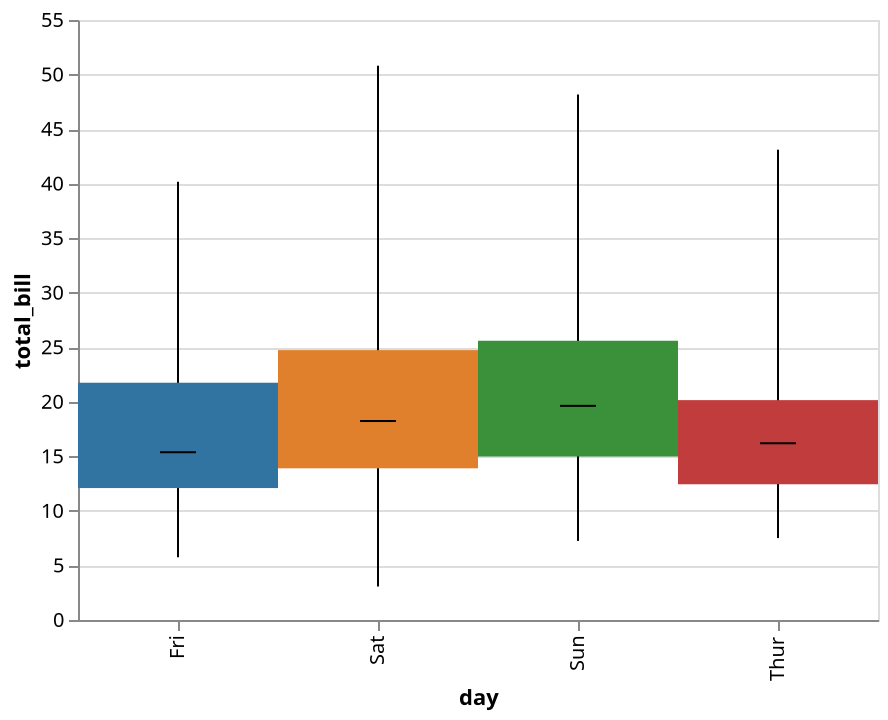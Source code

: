 {
  "$schema": "https://vega.github.io/schema/vega-lite/v5.json",
  "config": {
    "range": {
      "category": [
        "rgba(49,115,161,1)",
        "rgba(224,128,44,1)",
        "rgba(58,145,58,1)",
        "rgba(192,60,61,1)",
        "rgba(147,113,178,1)",
        "rgba(131,91,83,1)",
        "rgba(213,132,188,1)",
        "rgba(127,127,127,1)",
        "rgba(168,169,53,1)",
        "rgba(45,171,184,1)"
      ]
    },
    "view": {
      "height": 300,
      "width": 400
    }
  },
  "data": {
    "values": [
      {
        "day": "Sun",
        "sex": "Female",
        "size": 2,
        "smoker": "No",
        "time": "Dinner",
        "tip": 1.01,
        "total_bill": 16.99
      },
      {
        "day": "Sun",
        "sex": "Male",
        "size": 3,
        "smoker": "No",
        "time": "Dinner",
        "tip": 1.66,
        "total_bill": 10.34
      },
      {
        "day": "Sun",
        "sex": "Male",
        "size": 3,
        "smoker": "No",
        "time": "Dinner",
        "tip": 3.5,
        "total_bill": 21.01
      },
      {
        "day": "Sun",
        "sex": "Male",
        "size": 2,
        "smoker": "No",
        "time": "Dinner",
        "tip": 3.31,
        "total_bill": 23.68
      },
      {
        "day": "Sun",
        "sex": "Female",
        "size": 4,
        "smoker": "No",
        "time": "Dinner",
        "tip": 3.61,
        "total_bill": 24.59
      },
      {
        "day": "Sun",
        "sex": "Male",
        "size": 4,
        "smoker": "No",
        "time": "Dinner",
        "tip": 4.71,
        "total_bill": 25.29
      },
      {
        "day": "Sun",
        "sex": "Male",
        "size": 2,
        "smoker": "No",
        "time": "Dinner",
        "tip": 2,
        "total_bill": 8.77
      },
      {
        "day": "Sun",
        "sex": "Male",
        "size": 4,
        "smoker": "No",
        "time": "Dinner",
        "tip": 3.12,
        "total_bill": 26.88
      },
      {
        "day": "Sun",
        "sex": "Male",
        "size": 2,
        "smoker": "No",
        "time": "Dinner",
        "tip": 1.96,
        "total_bill": 15.04
      },
      {
        "day": "Sun",
        "sex": "Male",
        "size": 2,
        "smoker": "No",
        "time": "Dinner",
        "tip": 3.23,
        "total_bill": 14.78
      },
      {
        "day": "Sun",
        "sex": "Male",
        "size": 2,
        "smoker": "No",
        "time": "Dinner",
        "tip": 1.71,
        "total_bill": 10.27
      },
      {
        "day": "Sun",
        "sex": "Female",
        "size": 4,
        "smoker": "No",
        "time": "Dinner",
        "tip": 5,
        "total_bill": 35.26
      },
      {
        "day": "Sun",
        "sex": "Male",
        "size": 2,
        "smoker": "No",
        "time": "Dinner",
        "tip": 1.57,
        "total_bill": 15.42
      },
      {
        "day": "Sun",
        "sex": "Male",
        "size": 4,
        "smoker": "No",
        "time": "Dinner",
        "tip": 3,
        "total_bill": 18.43
      },
      {
        "day": "Sun",
        "sex": "Female",
        "size": 2,
        "smoker": "No",
        "time": "Dinner",
        "tip": 3.02,
        "total_bill": 14.83
      },
      {
        "day": "Sun",
        "sex": "Male",
        "size": 2,
        "smoker": "No",
        "time": "Dinner",
        "tip": 3.92,
        "total_bill": 21.58
      },
      {
        "day": "Sun",
        "sex": "Female",
        "size": 3,
        "smoker": "No",
        "time": "Dinner",
        "tip": 1.67,
        "total_bill": 10.33
      },
      {
        "day": "Sun",
        "sex": "Male",
        "size": 3,
        "smoker": "No",
        "time": "Dinner",
        "tip": 3.71,
        "total_bill": 16.29
      },
      {
        "day": "Sun",
        "sex": "Female",
        "size": 3,
        "smoker": "No",
        "time": "Dinner",
        "tip": 3.5,
        "total_bill": 16.97
      },
      {
        "day": "Sat",
        "sex": "Male",
        "size": 3,
        "smoker": "No",
        "time": "Dinner",
        "tip": 3.35,
        "total_bill": 20.65
      },
      {
        "day": "Sat",
        "sex": "Male",
        "size": 2,
        "smoker": "No",
        "time": "Dinner",
        "tip": 4.08,
        "total_bill": 17.92
      },
      {
        "day": "Sat",
        "sex": "Female",
        "size": 2,
        "smoker": "No",
        "time": "Dinner",
        "tip": 2.75,
        "total_bill": 20.29
      },
      {
        "day": "Sat",
        "sex": "Female",
        "size": 2,
        "smoker": "No",
        "time": "Dinner",
        "tip": 2.23,
        "total_bill": 15.77
      },
      {
        "day": "Sat",
        "sex": "Male",
        "size": 4,
        "smoker": "No",
        "time": "Dinner",
        "tip": 7.58,
        "total_bill": 39.42
      },
      {
        "day": "Sat",
        "sex": "Male",
        "size": 2,
        "smoker": "No",
        "time": "Dinner",
        "tip": 3.18,
        "total_bill": 19.82
      },
      {
        "day": "Sat",
        "sex": "Male",
        "size": 4,
        "smoker": "No",
        "time": "Dinner",
        "tip": 2.34,
        "total_bill": 17.81
      },
      {
        "day": "Sat",
        "sex": "Male",
        "size": 2,
        "smoker": "No",
        "time": "Dinner",
        "tip": 2,
        "total_bill": 13.37
      },
      {
        "day": "Sat",
        "sex": "Male",
        "size": 2,
        "smoker": "No",
        "time": "Dinner",
        "tip": 2,
        "total_bill": 12.69
      },
      {
        "day": "Sat",
        "sex": "Male",
        "size": 2,
        "smoker": "No",
        "time": "Dinner",
        "tip": 4.3,
        "total_bill": 21.7
      },
      {
        "day": "Sat",
        "sex": "Female",
        "size": 2,
        "smoker": "No",
        "time": "Dinner",
        "tip": 3,
        "total_bill": 19.65
      },
      {
        "day": "Sat",
        "sex": "Male",
        "size": 2,
        "smoker": "No",
        "time": "Dinner",
        "tip": 1.45,
        "total_bill": 9.55
      },
      {
        "day": "Sat",
        "sex": "Male",
        "size": 4,
        "smoker": "No",
        "time": "Dinner",
        "tip": 2.5,
        "total_bill": 18.35
      },
      {
        "day": "Sat",
        "sex": "Female",
        "size": 2,
        "smoker": "No",
        "time": "Dinner",
        "tip": 3,
        "total_bill": 15.06
      },
      {
        "day": "Sat",
        "sex": "Female",
        "size": 4,
        "smoker": "No",
        "time": "Dinner",
        "tip": 2.45,
        "total_bill": 20.69
      },
      {
        "day": "Sat",
        "sex": "Male",
        "size": 2,
        "smoker": "No",
        "time": "Dinner",
        "tip": 3.27,
        "total_bill": 17.78
      },
      {
        "day": "Sat",
        "sex": "Male",
        "size": 3,
        "smoker": "No",
        "time": "Dinner",
        "tip": 3.6,
        "total_bill": 24.06
      },
      {
        "day": "Sat",
        "sex": "Male",
        "size": 3,
        "smoker": "No",
        "time": "Dinner",
        "tip": 2,
        "total_bill": 16.31
      },
      {
        "day": "Sat",
        "sex": "Female",
        "size": 3,
        "smoker": "No",
        "time": "Dinner",
        "tip": 3.07,
        "total_bill": 16.93
      },
      {
        "day": "Sat",
        "sex": "Male",
        "size": 3,
        "smoker": "No",
        "time": "Dinner",
        "tip": 2.31,
        "total_bill": 18.69
      },
      {
        "day": "Sat",
        "sex": "Male",
        "size": 3,
        "smoker": "No",
        "time": "Dinner",
        "tip": 5,
        "total_bill": 31.27
      },
      {
        "day": "Sat",
        "sex": "Male",
        "size": 3,
        "smoker": "No",
        "time": "Dinner",
        "tip": 2.24,
        "total_bill": 16.04
      },
      {
        "day": "Sun",
        "sex": "Male",
        "size": 2,
        "smoker": "No",
        "time": "Dinner",
        "tip": 2.54,
        "total_bill": 17.46
      },
      {
        "day": "Sun",
        "sex": "Male",
        "size": 2,
        "smoker": "No",
        "time": "Dinner",
        "tip": 3.06,
        "total_bill": 13.94
      },
      {
        "day": "Sun",
        "sex": "Male",
        "size": 2,
        "smoker": "No",
        "time": "Dinner",
        "tip": 1.32,
        "total_bill": 9.68
      },
      {
        "day": "Sun",
        "sex": "Male",
        "size": 4,
        "smoker": "No",
        "time": "Dinner",
        "tip": 5.6,
        "total_bill": 30.4
      },
      {
        "day": "Sun",
        "sex": "Male",
        "size": 2,
        "smoker": "No",
        "time": "Dinner",
        "tip": 3,
        "total_bill": 18.29
      },
      {
        "day": "Sun",
        "sex": "Male",
        "size": 2,
        "smoker": "No",
        "time": "Dinner",
        "tip": 5,
        "total_bill": 22.23
      },
      {
        "day": "Sun",
        "sex": "Male",
        "size": 4,
        "smoker": "No",
        "time": "Dinner",
        "tip": 6,
        "total_bill": 32.4
      },
      {
        "day": "Sun",
        "sex": "Male",
        "size": 3,
        "smoker": "No",
        "time": "Dinner",
        "tip": 2.05,
        "total_bill": 28.55
      },
      {
        "day": "Sun",
        "sex": "Male",
        "size": 2,
        "smoker": "No",
        "time": "Dinner",
        "tip": 3,
        "total_bill": 18.04
      },
      {
        "day": "Sun",
        "sex": "Male",
        "size": 2,
        "smoker": "No",
        "time": "Dinner",
        "tip": 2.5,
        "total_bill": 12.54
      },
      {
        "day": "Sun",
        "sex": "Female",
        "size": 2,
        "smoker": "No",
        "time": "Dinner",
        "tip": 2.6,
        "total_bill": 10.29
      },
      {
        "day": "Sun",
        "sex": "Female",
        "size": 4,
        "smoker": "No",
        "time": "Dinner",
        "tip": 5.2,
        "total_bill": 34.81
      },
      {
        "day": "Sun",
        "sex": "Male",
        "size": 2,
        "smoker": "No",
        "time": "Dinner",
        "tip": 1.56,
        "total_bill": 9.94
      },
      {
        "day": "Sun",
        "sex": "Male",
        "size": 4,
        "smoker": "No",
        "time": "Dinner",
        "tip": 4.34,
        "total_bill": 25.56
      },
      {
        "day": "Sun",
        "sex": "Male",
        "size": 2,
        "smoker": "No",
        "time": "Dinner",
        "tip": 3.51,
        "total_bill": 19.49
      },
      {
        "day": "Sat",
        "sex": "Male",
        "size": 4,
        "smoker": "Yes",
        "time": "Dinner",
        "tip": 3,
        "total_bill": 38.01
      },
      {
        "day": "Sat",
        "sex": "Female",
        "size": 2,
        "smoker": "No",
        "time": "Dinner",
        "tip": 1.5,
        "total_bill": 26.41
      },
      {
        "day": "Sat",
        "sex": "Male",
        "size": 2,
        "smoker": "Yes",
        "time": "Dinner",
        "tip": 1.76,
        "total_bill": 11.24
      },
      {
        "day": "Sat",
        "sex": "Male",
        "size": 4,
        "smoker": "No",
        "time": "Dinner",
        "tip": 6.73,
        "total_bill": 48.27
      },
      {
        "day": "Sat",
        "sex": "Male",
        "size": 2,
        "smoker": "Yes",
        "time": "Dinner",
        "tip": 3.21,
        "total_bill": 20.29
      },
      {
        "day": "Sat",
        "sex": "Male",
        "size": 2,
        "smoker": "Yes",
        "time": "Dinner",
        "tip": 2,
        "total_bill": 13.81
      },
      {
        "day": "Sat",
        "sex": "Male",
        "size": 2,
        "smoker": "Yes",
        "time": "Dinner",
        "tip": 1.98,
        "total_bill": 11.02
      },
      {
        "day": "Sat",
        "sex": "Male",
        "size": 4,
        "smoker": "Yes",
        "time": "Dinner",
        "tip": 3.76,
        "total_bill": 18.29
      },
      {
        "day": "Sat",
        "sex": "Male",
        "size": 3,
        "smoker": "No",
        "time": "Dinner",
        "tip": 2.64,
        "total_bill": 17.59
      },
      {
        "day": "Sat",
        "sex": "Male",
        "size": 3,
        "smoker": "No",
        "time": "Dinner",
        "tip": 3.15,
        "total_bill": 20.08
      },
      {
        "day": "Sat",
        "sex": "Female",
        "size": 2,
        "smoker": "No",
        "time": "Dinner",
        "tip": 2.47,
        "total_bill": 16.45
      },
      {
        "day": "Sat",
        "sex": "Female",
        "size": 1,
        "smoker": "Yes",
        "time": "Dinner",
        "tip": 1,
        "total_bill": 3.07
      },
      {
        "day": "Sat",
        "sex": "Male",
        "size": 2,
        "smoker": "No",
        "time": "Dinner",
        "tip": 2.01,
        "total_bill": 20.23
      },
      {
        "day": "Sat",
        "sex": "Male",
        "size": 2,
        "smoker": "Yes",
        "time": "Dinner",
        "tip": 2.09,
        "total_bill": 15.01
      },
      {
        "day": "Sat",
        "sex": "Male",
        "size": 2,
        "smoker": "No",
        "time": "Dinner",
        "tip": 1.97,
        "total_bill": 12.02
      },
      {
        "day": "Sat",
        "sex": "Female",
        "size": 3,
        "smoker": "No",
        "time": "Dinner",
        "tip": 3,
        "total_bill": 17.07
      },
      {
        "day": "Sat",
        "sex": "Female",
        "size": 2,
        "smoker": "Yes",
        "time": "Dinner",
        "tip": 3.14,
        "total_bill": 26.86
      },
      {
        "day": "Sat",
        "sex": "Female",
        "size": 2,
        "smoker": "Yes",
        "time": "Dinner",
        "tip": 5,
        "total_bill": 25.28
      },
      {
        "day": "Sat",
        "sex": "Female",
        "size": 2,
        "smoker": "No",
        "time": "Dinner",
        "tip": 2.2,
        "total_bill": 14.73
      },
      {
        "day": "Sat",
        "sex": "Male",
        "size": 2,
        "smoker": "No",
        "time": "Dinner",
        "tip": 1.25,
        "total_bill": 10.51
      },
      {
        "day": "Sat",
        "sex": "Male",
        "size": 2,
        "smoker": "Yes",
        "time": "Dinner",
        "tip": 3.08,
        "total_bill": 17.92
      },
      {
        "day": "Thur",
        "sex": "Male",
        "size": 4,
        "smoker": "No",
        "time": "Lunch",
        "tip": 4,
        "total_bill": 27.2
      },
      {
        "day": "Thur",
        "sex": "Male",
        "size": 2,
        "smoker": "No",
        "time": "Lunch",
        "tip": 3,
        "total_bill": 22.76
      },
      {
        "day": "Thur",
        "sex": "Male",
        "size": 2,
        "smoker": "No",
        "time": "Lunch",
        "tip": 2.71,
        "total_bill": 17.29
      },
      {
        "day": "Thur",
        "sex": "Male",
        "size": 2,
        "smoker": "Yes",
        "time": "Lunch",
        "tip": 3,
        "total_bill": 19.44
      },
      {
        "day": "Thur",
        "sex": "Male",
        "size": 2,
        "smoker": "No",
        "time": "Lunch",
        "tip": 3.4,
        "total_bill": 16.66
      },
      {
        "day": "Thur",
        "sex": "Female",
        "size": 1,
        "smoker": "No",
        "time": "Lunch",
        "tip": 1.83,
        "total_bill": 10.07
      },
      {
        "day": "Thur",
        "sex": "Male",
        "size": 2,
        "smoker": "Yes",
        "time": "Lunch",
        "tip": 5,
        "total_bill": 32.68
      },
      {
        "day": "Thur",
        "sex": "Male",
        "size": 2,
        "smoker": "No",
        "time": "Lunch",
        "tip": 2.03,
        "total_bill": 15.98
      },
      {
        "day": "Thur",
        "sex": "Female",
        "size": 4,
        "smoker": "No",
        "time": "Lunch",
        "tip": 5.17,
        "total_bill": 34.83
      },
      {
        "day": "Thur",
        "sex": "Male",
        "size": 2,
        "smoker": "No",
        "time": "Lunch",
        "tip": 2,
        "total_bill": 13.03
      },
      {
        "day": "Thur",
        "sex": "Male",
        "size": 2,
        "smoker": "No",
        "time": "Lunch",
        "tip": 4,
        "total_bill": 18.28
      },
      {
        "day": "Thur",
        "sex": "Male",
        "size": 2,
        "smoker": "No",
        "time": "Lunch",
        "tip": 5.85,
        "total_bill": 24.71
      },
      {
        "day": "Thur",
        "sex": "Male",
        "size": 2,
        "smoker": "No",
        "time": "Lunch",
        "tip": 3,
        "total_bill": 21.16
      },
      {
        "day": "Fri",
        "sex": "Male",
        "size": 2,
        "smoker": "Yes",
        "time": "Dinner",
        "tip": 3,
        "total_bill": 28.97
      },
      {
        "day": "Fri",
        "sex": "Male",
        "size": 2,
        "smoker": "No",
        "time": "Dinner",
        "tip": 3.5,
        "total_bill": 22.49
      },
      {
        "day": "Fri",
        "sex": "Female",
        "size": 2,
        "smoker": "Yes",
        "time": "Dinner",
        "tip": 1,
        "total_bill": 5.75
      },
      {
        "day": "Fri",
        "sex": "Female",
        "size": 2,
        "smoker": "Yes",
        "time": "Dinner",
        "tip": 4.3,
        "total_bill": 16.32
      },
      {
        "day": "Fri",
        "sex": "Female",
        "size": 2,
        "smoker": "No",
        "time": "Dinner",
        "tip": 3.25,
        "total_bill": 22.75
      },
      {
        "day": "Fri",
        "sex": "Male",
        "size": 4,
        "smoker": "Yes",
        "time": "Dinner",
        "tip": 4.73,
        "total_bill": 40.17
      },
      {
        "day": "Fri",
        "sex": "Male",
        "size": 2,
        "smoker": "Yes",
        "time": "Dinner",
        "tip": 4,
        "total_bill": 27.28
      },
      {
        "day": "Fri",
        "sex": "Male",
        "size": 2,
        "smoker": "Yes",
        "time": "Dinner",
        "tip": 1.5,
        "total_bill": 12.03
      },
      {
        "day": "Fri",
        "sex": "Male",
        "size": 2,
        "smoker": "Yes",
        "time": "Dinner",
        "tip": 3,
        "total_bill": 21.01
      },
      {
        "day": "Fri",
        "sex": "Male",
        "size": 2,
        "smoker": "No",
        "time": "Dinner",
        "tip": 1.5,
        "total_bill": 12.46
      },
      {
        "day": "Fri",
        "sex": "Female",
        "size": 2,
        "smoker": "Yes",
        "time": "Dinner",
        "tip": 2.5,
        "total_bill": 11.35
      },
      {
        "day": "Fri",
        "sex": "Female",
        "size": 2,
        "smoker": "Yes",
        "time": "Dinner",
        "tip": 3,
        "total_bill": 15.38
      },
      {
        "day": "Sat",
        "sex": "Female",
        "size": 3,
        "smoker": "Yes",
        "time": "Dinner",
        "tip": 2.5,
        "total_bill": 44.3
      },
      {
        "day": "Sat",
        "sex": "Female",
        "size": 2,
        "smoker": "Yes",
        "time": "Dinner",
        "tip": 3.48,
        "total_bill": 22.42
      },
      {
        "day": "Sat",
        "sex": "Female",
        "size": 2,
        "smoker": "No",
        "time": "Dinner",
        "tip": 4.08,
        "total_bill": 20.92
      },
      {
        "day": "Sat",
        "sex": "Male",
        "size": 2,
        "smoker": "Yes",
        "time": "Dinner",
        "tip": 1.64,
        "total_bill": 15.36
      },
      {
        "day": "Sat",
        "sex": "Male",
        "size": 2,
        "smoker": "Yes",
        "time": "Dinner",
        "tip": 4.06,
        "total_bill": 20.49
      },
      {
        "day": "Sat",
        "sex": "Male",
        "size": 2,
        "smoker": "Yes",
        "time": "Dinner",
        "tip": 4.29,
        "total_bill": 25.21
      },
      {
        "day": "Sat",
        "sex": "Male",
        "size": 2,
        "smoker": "No",
        "time": "Dinner",
        "tip": 3.76,
        "total_bill": 18.24
      },
      {
        "day": "Sat",
        "sex": "Female",
        "size": 2,
        "smoker": "Yes",
        "time": "Dinner",
        "tip": 4,
        "total_bill": 14.31
      },
      {
        "day": "Sat",
        "sex": "Male",
        "size": 2,
        "smoker": "No",
        "time": "Dinner",
        "tip": 3,
        "total_bill": 14
      },
      {
        "day": "Sat",
        "sex": "Female",
        "size": 1,
        "smoker": "No",
        "time": "Dinner",
        "tip": 1,
        "total_bill": 7.25
      },
      {
        "day": "Sun",
        "sex": "Male",
        "size": 3,
        "smoker": "No",
        "time": "Dinner",
        "tip": 4,
        "total_bill": 38.07
      },
      {
        "day": "Sun",
        "sex": "Male",
        "size": 2,
        "smoker": "No",
        "time": "Dinner",
        "tip": 2.55,
        "total_bill": 23.95
      },
      {
        "day": "Sun",
        "sex": "Female",
        "size": 3,
        "smoker": "No",
        "time": "Dinner",
        "tip": 4,
        "total_bill": 25.71
      },
      {
        "day": "Sun",
        "sex": "Female",
        "size": 2,
        "smoker": "No",
        "time": "Dinner",
        "tip": 3.5,
        "total_bill": 17.31
      },
      {
        "day": "Sun",
        "sex": "Male",
        "size": 4,
        "smoker": "No",
        "time": "Dinner",
        "tip": 5.07,
        "total_bill": 29.93
      },
      {
        "day": "Thur",
        "sex": "Female",
        "size": 2,
        "smoker": "No",
        "time": "Lunch",
        "tip": 1.5,
        "total_bill": 10.65
      },
      {
        "day": "Thur",
        "sex": "Female",
        "size": 2,
        "smoker": "No",
        "time": "Lunch",
        "tip": 1.8,
        "total_bill": 12.43
      },
      {
        "day": "Thur",
        "sex": "Female",
        "size": 4,
        "smoker": "No",
        "time": "Lunch",
        "tip": 2.92,
        "total_bill": 24.08
      },
      {
        "day": "Thur",
        "sex": "Male",
        "size": 2,
        "smoker": "No",
        "time": "Lunch",
        "tip": 2.31,
        "total_bill": 11.69
      },
      {
        "day": "Thur",
        "sex": "Female",
        "size": 2,
        "smoker": "No",
        "time": "Lunch",
        "tip": 1.68,
        "total_bill": 13.42
      },
      {
        "day": "Thur",
        "sex": "Male",
        "size": 2,
        "smoker": "No",
        "time": "Lunch",
        "tip": 2.5,
        "total_bill": 14.26
      },
      {
        "day": "Thur",
        "sex": "Male",
        "size": 2,
        "smoker": "No",
        "time": "Lunch",
        "tip": 2,
        "total_bill": 15.95
      },
      {
        "day": "Thur",
        "sex": "Female",
        "size": 2,
        "smoker": "No",
        "time": "Lunch",
        "tip": 2.52,
        "total_bill": 12.48
      },
      {
        "day": "Thur",
        "sex": "Female",
        "size": 6,
        "smoker": "No",
        "time": "Lunch",
        "tip": 4.2,
        "total_bill": 29.8
      },
      {
        "day": "Thur",
        "sex": "Male",
        "size": 2,
        "smoker": "No",
        "time": "Lunch",
        "tip": 1.48,
        "total_bill": 8.52
      },
      {
        "day": "Thur",
        "sex": "Female",
        "size": 2,
        "smoker": "No",
        "time": "Lunch",
        "tip": 2,
        "total_bill": 14.52
      },
      {
        "day": "Thur",
        "sex": "Female",
        "size": 2,
        "smoker": "No",
        "time": "Lunch",
        "tip": 2,
        "total_bill": 11.38
      },
      {
        "day": "Thur",
        "sex": "Male",
        "size": 3,
        "smoker": "No",
        "time": "Lunch",
        "tip": 2.18,
        "total_bill": 22.82
      },
      {
        "day": "Thur",
        "sex": "Male",
        "size": 2,
        "smoker": "No",
        "time": "Lunch",
        "tip": 1.5,
        "total_bill": 19.08
      },
      {
        "day": "Thur",
        "sex": "Female",
        "size": 2,
        "smoker": "No",
        "time": "Lunch",
        "tip": 2.83,
        "total_bill": 20.27
      },
      {
        "day": "Thur",
        "sex": "Female",
        "size": 2,
        "smoker": "No",
        "time": "Lunch",
        "tip": 1.5,
        "total_bill": 11.17
      },
      {
        "day": "Thur",
        "sex": "Female",
        "size": 2,
        "smoker": "No",
        "time": "Lunch",
        "tip": 2,
        "total_bill": 12.26
      },
      {
        "day": "Thur",
        "sex": "Female",
        "size": 2,
        "smoker": "No",
        "time": "Lunch",
        "tip": 3.25,
        "total_bill": 18.26
      },
      {
        "day": "Thur",
        "sex": "Female",
        "size": 2,
        "smoker": "No",
        "time": "Lunch",
        "tip": 1.25,
        "total_bill": 8.51
      },
      {
        "day": "Thur",
        "sex": "Female",
        "size": 2,
        "smoker": "No",
        "time": "Lunch",
        "tip": 2,
        "total_bill": 10.33
      },
      {
        "day": "Thur",
        "sex": "Female",
        "size": 2,
        "smoker": "No",
        "time": "Lunch",
        "tip": 2,
        "total_bill": 14.15
      },
      {
        "day": "Thur",
        "sex": "Male",
        "size": 2,
        "smoker": "Yes",
        "time": "Lunch",
        "tip": 2,
        "total_bill": 16
      },
      {
        "day": "Thur",
        "sex": "Female",
        "size": 2,
        "smoker": "No",
        "time": "Lunch",
        "tip": 2.75,
        "total_bill": 13.16
      },
      {
        "day": "Thur",
        "sex": "Female",
        "size": 2,
        "smoker": "No",
        "time": "Lunch",
        "tip": 3.5,
        "total_bill": 17.47
      },
      {
        "day": "Thur",
        "sex": "Male",
        "size": 6,
        "smoker": "No",
        "time": "Lunch",
        "tip": 6.7,
        "total_bill": 34.3
      },
      {
        "day": "Thur",
        "sex": "Male",
        "size": 5,
        "smoker": "No",
        "time": "Lunch",
        "tip": 5,
        "total_bill": 41.19
      },
      {
        "day": "Thur",
        "sex": "Female",
        "size": 6,
        "smoker": "No",
        "time": "Lunch",
        "tip": 5,
        "total_bill": 27.05
      },
      {
        "day": "Thur",
        "sex": "Female",
        "size": 2,
        "smoker": "No",
        "time": "Lunch",
        "tip": 2.3,
        "total_bill": 16.43
      },
      {
        "day": "Thur",
        "sex": "Female",
        "size": 2,
        "smoker": "No",
        "time": "Lunch",
        "tip": 1.5,
        "total_bill": 8.35
      },
      {
        "day": "Thur",
        "sex": "Female",
        "size": 3,
        "smoker": "No",
        "time": "Lunch",
        "tip": 1.36,
        "total_bill": 18.64
      },
      {
        "day": "Thur",
        "sex": "Female",
        "size": 2,
        "smoker": "No",
        "time": "Lunch",
        "tip": 1.63,
        "total_bill": 11.87
      },
      {
        "day": "Thur",
        "sex": "Male",
        "size": 2,
        "smoker": "No",
        "time": "Lunch",
        "tip": 1.73,
        "total_bill": 9.78
      },
      {
        "day": "Thur",
        "sex": "Male",
        "size": 2,
        "smoker": "No",
        "time": "Lunch",
        "tip": 2,
        "total_bill": 7.51
      },
      {
        "day": "Sun",
        "sex": "Male",
        "size": 2,
        "smoker": "No",
        "time": "Dinner",
        "tip": 2.5,
        "total_bill": 14.07
      },
      {
        "day": "Sun",
        "sex": "Male",
        "size": 2,
        "smoker": "No",
        "time": "Dinner",
        "tip": 2,
        "total_bill": 13.13
      },
      {
        "day": "Sun",
        "sex": "Male",
        "size": 3,
        "smoker": "No",
        "time": "Dinner",
        "tip": 2.74,
        "total_bill": 17.26
      },
      {
        "day": "Sun",
        "sex": "Male",
        "size": 4,
        "smoker": "No",
        "time": "Dinner",
        "tip": 2,
        "total_bill": 24.55
      },
      {
        "day": "Sun",
        "sex": "Male",
        "size": 4,
        "smoker": "No",
        "time": "Dinner",
        "tip": 2,
        "total_bill": 19.77
      },
      {
        "day": "Sun",
        "sex": "Female",
        "size": 5,
        "smoker": "No",
        "time": "Dinner",
        "tip": 5.14,
        "total_bill": 29.85
      },
      {
        "day": "Sun",
        "sex": "Male",
        "size": 6,
        "smoker": "No",
        "time": "Dinner",
        "tip": 5,
        "total_bill": 48.17
      },
      {
        "day": "Sun",
        "sex": "Female",
        "size": 4,
        "smoker": "No",
        "time": "Dinner",
        "tip": 3.75,
        "total_bill": 25
      },
      {
        "day": "Sun",
        "sex": "Female",
        "size": 2,
        "smoker": "No",
        "time": "Dinner",
        "tip": 2.61,
        "total_bill": 13.39
      },
      {
        "day": "Sun",
        "sex": "Male",
        "size": 4,
        "smoker": "No",
        "time": "Dinner",
        "tip": 2,
        "total_bill": 16.49
      },
      {
        "day": "Sun",
        "sex": "Male",
        "size": 4,
        "smoker": "No",
        "time": "Dinner",
        "tip": 3.5,
        "total_bill": 21.5
      },
      {
        "day": "Sun",
        "sex": "Male",
        "size": 2,
        "smoker": "No",
        "time": "Dinner",
        "tip": 2.5,
        "total_bill": 12.66
      },
      {
        "day": "Sun",
        "sex": "Female",
        "size": 3,
        "smoker": "No",
        "time": "Dinner",
        "tip": 2,
        "total_bill": 16.21
      },
      {
        "day": "Sun",
        "sex": "Male",
        "size": 2,
        "smoker": "No",
        "time": "Dinner",
        "tip": 2,
        "total_bill": 13.81
      },
      {
        "day": "Sun",
        "sex": "Female",
        "size": 2,
        "smoker": "Yes",
        "time": "Dinner",
        "tip": 3,
        "total_bill": 17.51
      },
      {
        "day": "Sun",
        "sex": "Male",
        "size": 3,
        "smoker": "No",
        "time": "Dinner",
        "tip": 3.48,
        "total_bill": 24.52
      },
      {
        "day": "Sun",
        "sex": "Male",
        "size": 2,
        "smoker": "No",
        "time": "Dinner",
        "tip": 2.24,
        "total_bill": 20.76
      },
      {
        "day": "Sun",
        "sex": "Male",
        "size": 4,
        "smoker": "No",
        "time": "Dinner",
        "tip": 4.5,
        "total_bill": 31.71
      },
      {
        "day": "Sat",
        "sex": "Female",
        "size": 2,
        "smoker": "Yes",
        "time": "Dinner",
        "tip": 1.61,
        "total_bill": 10.59
      },
      {
        "day": "Sat",
        "sex": "Female",
        "size": 2,
        "smoker": "Yes",
        "time": "Dinner",
        "tip": 2,
        "total_bill": 10.63
      },
      {
        "day": "Sat",
        "sex": "Male",
        "size": 3,
        "smoker": "Yes",
        "time": "Dinner",
        "tip": 10,
        "total_bill": 50.81
      },
      {
        "day": "Sat",
        "sex": "Male",
        "size": 2,
        "smoker": "Yes",
        "time": "Dinner",
        "tip": 3.16,
        "total_bill": 15.81
      },
      {
        "day": "Sun",
        "sex": "Male",
        "size": 2,
        "smoker": "Yes",
        "time": "Dinner",
        "tip": 5.15,
        "total_bill": 7.25
      },
      {
        "day": "Sun",
        "sex": "Male",
        "size": 2,
        "smoker": "Yes",
        "time": "Dinner",
        "tip": 3.18,
        "total_bill": 31.85
      },
      {
        "day": "Sun",
        "sex": "Male",
        "size": 2,
        "smoker": "Yes",
        "time": "Dinner",
        "tip": 4,
        "total_bill": 16.82
      },
      {
        "day": "Sun",
        "sex": "Male",
        "size": 2,
        "smoker": "Yes",
        "time": "Dinner",
        "tip": 3.11,
        "total_bill": 32.9
      },
      {
        "day": "Sun",
        "sex": "Male",
        "size": 2,
        "smoker": "Yes",
        "time": "Dinner",
        "tip": 2,
        "total_bill": 17.89
      },
      {
        "day": "Sun",
        "sex": "Male",
        "size": 2,
        "smoker": "Yes",
        "time": "Dinner",
        "tip": 2,
        "total_bill": 14.48
      },
      {
        "day": "Sun",
        "sex": "Female",
        "size": 2,
        "smoker": "Yes",
        "time": "Dinner",
        "tip": 4,
        "total_bill": 9.6
      },
      {
        "day": "Sun",
        "sex": "Male",
        "size": 2,
        "smoker": "Yes",
        "time": "Dinner",
        "tip": 3.55,
        "total_bill": 34.63
      },
      {
        "day": "Sun",
        "sex": "Male",
        "size": 4,
        "smoker": "Yes",
        "time": "Dinner",
        "tip": 3.68,
        "total_bill": 34.65
      },
      {
        "day": "Sun",
        "sex": "Male",
        "size": 2,
        "smoker": "Yes",
        "time": "Dinner",
        "tip": 5.65,
        "total_bill": 23.33
      },
      {
        "day": "Sun",
        "sex": "Male",
        "size": 3,
        "smoker": "Yes",
        "time": "Dinner",
        "tip": 3.5,
        "total_bill": 45.35
      },
      {
        "day": "Sun",
        "sex": "Male",
        "size": 4,
        "smoker": "Yes",
        "time": "Dinner",
        "tip": 6.5,
        "total_bill": 23.17
      },
      {
        "day": "Sun",
        "sex": "Male",
        "size": 2,
        "smoker": "Yes",
        "time": "Dinner",
        "tip": 3,
        "total_bill": 40.55
      },
      {
        "day": "Sun",
        "sex": "Male",
        "size": 5,
        "smoker": "No",
        "time": "Dinner",
        "tip": 5,
        "total_bill": 20.69
      },
      {
        "day": "Sun",
        "sex": "Female",
        "size": 3,
        "smoker": "Yes",
        "time": "Dinner",
        "tip": 3.5,
        "total_bill": 20.9
      },
      {
        "day": "Sun",
        "sex": "Male",
        "size": 5,
        "smoker": "Yes",
        "time": "Dinner",
        "tip": 2,
        "total_bill": 30.46
      },
      {
        "day": "Sun",
        "sex": "Female",
        "size": 3,
        "smoker": "Yes",
        "time": "Dinner",
        "tip": 3.5,
        "total_bill": 18.15
      },
      {
        "day": "Sun",
        "sex": "Male",
        "size": 3,
        "smoker": "Yes",
        "time": "Dinner",
        "tip": 4,
        "total_bill": 23.1
      },
      {
        "day": "Sun",
        "sex": "Male",
        "size": 2,
        "smoker": "Yes",
        "time": "Dinner",
        "tip": 1.5,
        "total_bill": 15.69
      },
      {
        "day": "Thur",
        "sex": "Female",
        "size": 2,
        "smoker": "Yes",
        "time": "Lunch",
        "tip": 4.19,
        "total_bill": 19.81
      },
      {
        "day": "Thur",
        "sex": "Male",
        "size": 2,
        "smoker": "Yes",
        "time": "Lunch",
        "tip": 2.56,
        "total_bill": 28.44
      },
      {
        "day": "Thur",
        "sex": "Male",
        "size": 2,
        "smoker": "Yes",
        "time": "Lunch",
        "tip": 2.02,
        "total_bill": 15.48
      },
      {
        "day": "Thur",
        "sex": "Male",
        "size": 2,
        "smoker": "Yes",
        "time": "Lunch",
        "tip": 4,
        "total_bill": 16.58
      },
      {
        "day": "Thur",
        "sex": "Male",
        "size": 2,
        "smoker": "No",
        "time": "Lunch",
        "tip": 1.44,
        "total_bill": 7.56
      },
      {
        "day": "Thur",
        "sex": "Male",
        "size": 2,
        "smoker": "Yes",
        "time": "Lunch",
        "tip": 2,
        "total_bill": 10.34
      },
      {
        "day": "Thur",
        "sex": "Female",
        "size": 4,
        "smoker": "Yes",
        "time": "Lunch",
        "tip": 5,
        "total_bill": 43.11
      },
      {
        "day": "Thur",
        "sex": "Female",
        "size": 2,
        "smoker": "Yes",
        "time": "Lunch",
        "tip": 2,
        "total_bill": 13
      },
      {
        "day": "Thur",
        "sex": "Male",
        "size": 2,
        "smoker": "Yes",
        "time": "Lunch",
        "tip": 2,
        "total_bill": 13.51
      },
      {
        "day": "Thur",
        "sex": "Male",
        "size": 3,
        "smoker": "Yes",
        "time": "Lunch",
        "tip": 4,
        "total_bill": 18.71
      },
      {
        "day": "Thur",
        "sex": "Female",
        "size": 2,
        "smoker": "Yes",
        "time": "Lunch",
        "tip": 2.01,
        "total_bill": 12.74
      },
      {
        "day": "Thur",
        "sex": "Female",
        "size": 2,
        "smoker": "Yes",
        "time": "Lunch",
        "tip": 2,
        "total_bill": 13
      },
      {
        "day": "Thur",
        "sex": "Female",
        "size": 2,
        "smoker": "Yes",
        "time": "Lunch",
        "tip": 2.5,
        "total_bill": 16.4
      },
      {
        "day": "Thur",
        "sex": "Male",
        "size": 4,
        "smoker": "Yes",
        "time": "Lunch",
        "tip": 4,
        "total_bill": 20.53
      },
      {
        "day": "Thur",
        "sex": "Female",
        "size": 3,
        "smoker": "Yes",
        "time": "Lunch",
        "tip": 3.23,
        "total_bill": 16.47
      },
      {
        "day": "Sat",
        "sex": "Male",
        "size": 3,
        "smoker": "Yes",
        "time": "Dinner",
        "tip": 3.41,
        "total_bill": 26.59
      },
      {
        "day": "Sat",
        "sex": "Male",
        "size": 4,
        "smoker": "Yes",
        "time": "Dinner",
        "tip": 3,
        "total_bill": 38.73
      },
      {
        "day": "Sat",
        "sex": "Male",
        "size": 2,
        "smoker": "Yes",
        "time": "Dinner",
        "tip": 2.03,
        "total_bill": 24.27
      },
      {
        "day": "Sat",
        "sex": "Female",
        "size": 2,
        "smoker": "Yes",
        "time": "Dinner",
        "tip": 2.23,
        "total_bill": 12.76
      },
      {
        "day": "Sat",
        "sex": "Male",
        "size": 3,
        "smoker": "Yes",
        "time": "Dinner",
        "tip": 2,
        "total_bill": 30.06
      },
      {
        "day": "Sat",
        "sex": "Male",
        "size": 4,
        "smoker": "Yes",
        "time": "Dinner",
        "tip": 5.16,
        "total_bill": 25.89
      },
      {
        "day": "Sat",
        "sex": "Male",
        "size": 4,
        "smoker": "No",
        "time": "Dinner",
        "tip": 9,
        "total_bill": 48.33
      },
      {
        "day": "Sat",
        "sex": "Female",
        "size": 2,
        "smoker": "Yes",
        "time": "Dinner",
        "tip": 2.5,
        "total_bill": 13.27
      },
      {
        "day": "Sat",
        "sex": "Female",
        "size": 3,
        "smoker": "Yes",
        "time": "Dinner",
        "tip": 6.5,
        "total_bill": 28.17
      },
      {
        "day": "Sat",
        "sex": "Female",
        "size": 2,
        "smoker": "Yes",
        "time": "Dinner",
        "tip": 1.1,
        "total_bill": 12.9
      },
      {
        "day": "Sat",
        "sex": "Male",
        "size": 5,
        "smoker": "Yes",
        "time": "Dinner",
        "tip": 3,
        "total_bill": 28.15
      },
      {
        "day": "Sat",
        "sex": "Male",
        "size": 2,
        "smoker": "Yes",
        "time": "Dinner",
        "tip": 1.5,
        "total_bill": 11.59
      },
      {
        "day": "Sat",
        "sex": "Male",
        "size": 2,
        "smoker": "Yes",
        "time": "Dinner",
        "tip": 1.44,
        "total_bill": 7.74
      },
      {
        "day": "Sat",
        "sex": "Female",
        "size": 4,
        "smoker": "Yes",
        "time": "Dinner",
        "tip": 3.09,
        "total_bill": 30.14
      },
      {
        "day": "Fri",
        "sex": "Male",
        "size": 2,
        "smoker": "Yes",
        "time": "Lunch",
        "tip": 2.2,
        "total_bill": 12.16
      },
      {
        "day": "Fri",
        "sex": "Female",
        "size": 2,
        "smoker": "Yes",
        "time": "Lunch",
        "tip": 3.48,
        "total_bill": 13.42
      },
      {
        "day": "Fri",
        "sex": "Male",
        "size": 1,
        "smoker": "Yes",
        "time": "Lunch",
        "tip": 1.92,
        "total_bill": 8.58
      },
      {
        "day": "Fri",
        "sex": "Female",
        "size": 3,
        "smoker": "No",
        "time": "Lunch",
        "tip": 3,
        "total_bill": 15.98
      },
      {
        "day": "Fri",
        "sex": "Male",
        "size": 2,
        "smoker": "Yes",
        "time": "Lunch",
        "tip": 1.58,
        "total_bill": 13.42
      },
      {
        "day": "Fri",
        "sex": "Female",
        "size": 2,
        "smoker": "Yes",
        "time": "Lunch",
        "tip": 2.5,
        "total_bill": 16.27
      },
      {
        "day": "Fri",
        "sex": "Female",
        "size": 2,
        "smoker": "Yes",
        "time": "Lunch",
        "tip": 2,
        "total_bill": 10.09
      },
      {
        "day": "Sat",
        "sex": "Male",
        "size": 4,
        "smoker": "No",
        "time": "Dinner",
        "tip": 3,
        "total_bill": 20.45
      },
      {
        "day": "Sat",
        "sex": "Male",
        "size": 2,
        "smoker": "No",
        "time": "Dinner",
        "tip": 2.72,
        "total_bill": 13.28
      },
      {
        "day": "Sat",
        "sex": "Female",
        "size": 2,
        "smoker": "Yes",
        "time": "Dinner",
        "tip": 2.88,
        "total_bill": 22.12
      },
      {
        "day": "Sat",
        "sex": "Male",
        "size": 4,
        "smoker": "Yes",
        "time": "Dinner",
        "tip": 2,
        "total_bill": 24.01
      },
      {
        "day": "Sat",
        "sex": "Male",
        "size": 3,
        "smoker": "Yes",
        "time": "Dinner",
        "tip": 3,
        "total_bill": 15.69
      },
      {
        "day": "Sat",
        "sex": "Male",
        "size": 2,
        "smoker": "No",
        "time": "Dinner",
        "tip": 3.39,
        "total_bill": 11.61
      },
      {
        "day": "Sat",
        "sex": "Male",
        "size": 2,
        "smoker": "No",
        "time": "Dinner",
        "tip": 1.47,
        "total_bill": 10.77
      },
      {
        "day": "Sat",
        "sex": "Male",
        "size": 2,
        "smoker": "Yes",
        "time": "Dinner",
        "tip": 3,
        "total_bill": 15.53
      },
      {
        "day": "Sat",
        "sex": "Male",
        "size": 2,
        "smoker": "No",
        "time": "Dinner",
        "tip": 1.25,
        "total_bill": 10.07
      },
      {
        "day": "Sat",
        "sex": "Male",
        "size": 2,
        "smoker": "Yes",
        "time": "Dinner",
        "tip": 1,
        "total_bill": 12.6
      },
      {
        "day": "Sat",
        "sex": "Male",
        "size": 2,
        "smoker": "Yes",
        "time": "Dinner",
        "tip": 1.17,
        "total_bill": 32.83
      },
      {
        "day": "Sat",
        "sex": "Female",
        "size": 3,
        "smoker": "No",
        "time": "Dinner",
        "tip": 4.67,
        "total_bill": 35.83
      },
      {
        "day": "Sat",
        "sex": "Male",
        "size": 3,
        "smoker": "No",
        "time": "Dinner",
        "tip": 5.92,
        "total_bill": 29.03
      },
      {
        "day": "Sat",
        "sex": "Female",
        "size": 2,
        "smoker": "Yes",
        "time": "Dinner",
        "tip": 2,
        "total_bill": 27.18
      },
      {
        "day": "Sat",
        "sex": "Male",
        "size": 2,
        "smoker": "Yes",
        "time": "Dinner",
        "tip": 2,
        "total_bill": 22.67
      },
      {
        "day": "Sat",
        "sex": "Male",
        "size": 2,
        "smoker": "No",
        "time": "Dinner",
        "tip": 1.75,
        "total_bill": 17.82
      },
      {
        "day": "Thur",
        "sex": "Female",
        "size": 2,
        "smoker": "No",
        "time": "Dinner",
        "tip": 3,
        "total_bill": 18.78
      }
    ]
  },
  "layer": [
    {
      "encoding": {
        "x": {
          "field": "day",
          "type": "nominal"
        },
        "y": {
          "aggregate": "min",
          "field": "total_bill",
          "type": "quantitative"
        },
        "y2": {
          "aggregate": "max",
          "field": "total_bill",
          "type": "quantitative"
        }
      },
      "mark": "rule"
    },
    {
      "encoding": {
        "color": {
          "field": "day",
          "legend": null,
          "type": "nominal"
        },
        "x": {
          "field": "day",
          "type": "nominal"
        },
        "y": {
          "aggregate": "q1",
          "axis": {
            "title": "total_bill"
          },
          "field": "total_bill",
          "type": "quantitative"
        },
        "y2": {
          "aggregate": "q3",
          "field": "total_bill",
          "type": "quantitative"
        }
      },
      "mark": "bar"
    },
    {
      "encoding": {
        "x": {
          "field": "day",
          "type": "nominal"
        },
        "y": {
          "aggregate": "median",
          "field": "total_bill",
          "type": "quantitative"
        }
      },
      "mark": {
        "color": "black",
        "size": 18,
        "type": "tick"
      }
    }
  ]
}